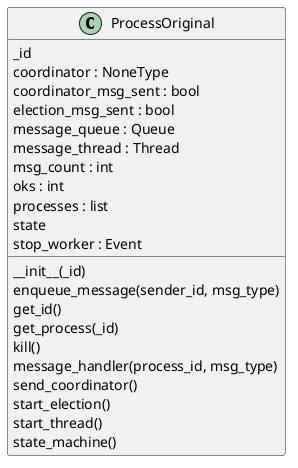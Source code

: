 @startuml classes
set namespaceSeparator none
class "ProcessOriginal" as src.bully_orginal.ProcessOriginal {
  _id
  coordinator : NoneType
  coordinator_msg_sent : bool
  election_msg_sent : bool
  message_queue : Queue
  message_thread : Thread
  msg_count : int
  oks : int
  processes : list
  state
  stop_worker : Event
  __init__(_id)
  enqueue_message(sender_id, msg_type)
  get_id()
  get_process(_id)
  kill()
  message_handler(process_id, msg_type)
  send_coordinator()
  start_election()
  start_thread()
  state_machine()
}
@enduml
